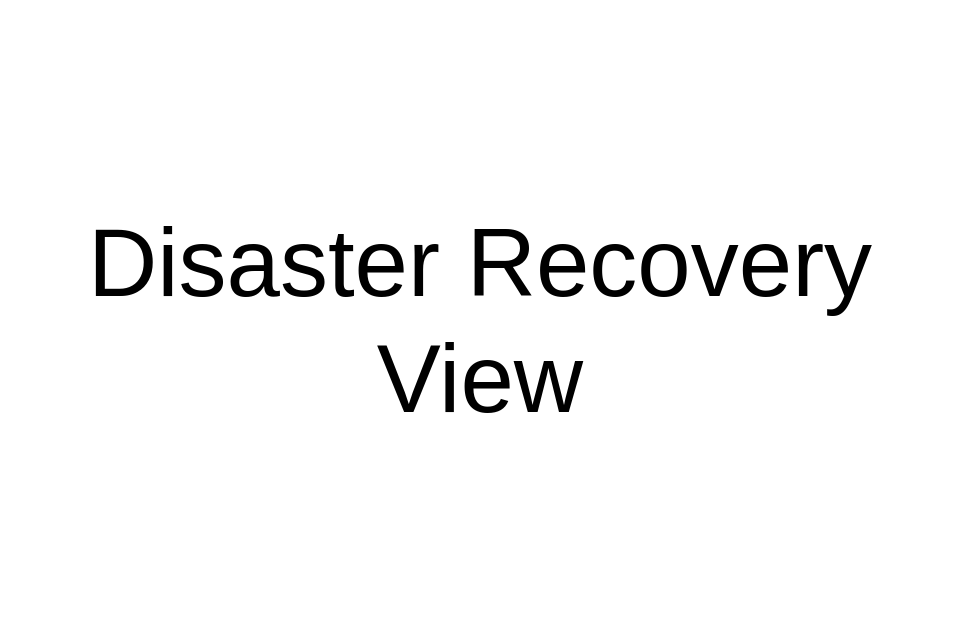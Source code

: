 <mxfile compressed="false" version="18.0.2" type="google">
  <diagram name="DR VIEW" id="qZ0I8w-eSRKSyfofpkMa">
    <mxGraphModel grid="1" page="1" gridSize="10" guides="1" tooltips="1" connect="1" arrows="1" fold="1" pageScale="1" pageWidth="827" pageHeight="1169" math="0" shadow="0">
      <root>
        <mxCell id="HnyuUCdIUrc16FkQiDCt-0" />
        <mxCell id="HnyuUCdIUrc16FkQiDCt-1" value="About" parent="HnyuUCdIUrc16FkQiDCt-0" />
        <mxCell id="HnyuUCdIUrc16FkQiDCt-3" value="Title" parent="HnyuUCdIUrc16FkQiDCt-0" />
        <mxCell id="HnyuUCdIUrc16FkQiDCt-4" value="Disaster Recovery View" style="text;html=1;strokeColor=none;fillColor=none;align=center;verticalAlign=middle;whiteSpace=wrap;rounded=0;fontSize=48;opacity=30;" vertex="1" parent="HnyuUCdIUrc16FkQiDCt-3">
          <mxGeometry x="160" y="200" width="480" height="320" as="geometry" />
        </mxCell>
      </root>
    </mxGraphModel>
  </diagram>
</mxfile>
